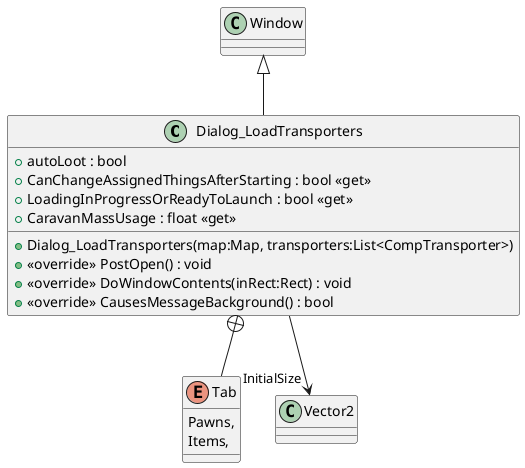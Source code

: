 @startuml
class Dialog_LoadTransporters {
    + autoLoot : bool
    + CanChangeAssignedThingsAfterStarting : bool <<get>>
    + LoadingInProgressOrReadyToLaunch : bool <<get>>
    + CaravanMassUsage : float <<get>>
    + Dialog_LoadTransporters(map:Map, transporters:List<CompTransporter>)
    + <<override>> PostOpen() : void
    + <<override>> DoWindowContents(inRect:Rect) : void
    + <<override>> CausesMessageBackground() : bool
}
enum Tab {
    Pawns,
    Items,
}
Window <|-- Dialog_LoadTransporters
Dialog_LoadTransporters --> "InitialSize" Vector2
Dialog_LoadTransporters +-- Tab
@enduml

